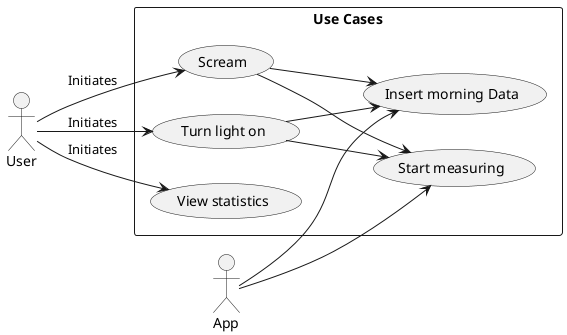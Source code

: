 @startuml
left to right direction
actor User
actor App
rectangle "Use Cases" {
    usecase "Scream" as RecordSound
    usecase "Turn light on" as MonitorLight
    usecase "View statistics" as ViewStatistics
    usecase "Start measuring" as Startmeasuring
    usecase "Insert morning Data" as insert
}

User --> RecordSound: Initiates
User --> MonitorLight: Initiates
User --> ViewStatistics: Initiates

App --> insert
App --> Startmeasuring

RecordSound --> insert
MonitorLight --> insert

RecordSound --> Startmeasuring
MonitorLight --> Startmeasuring



@enduml
